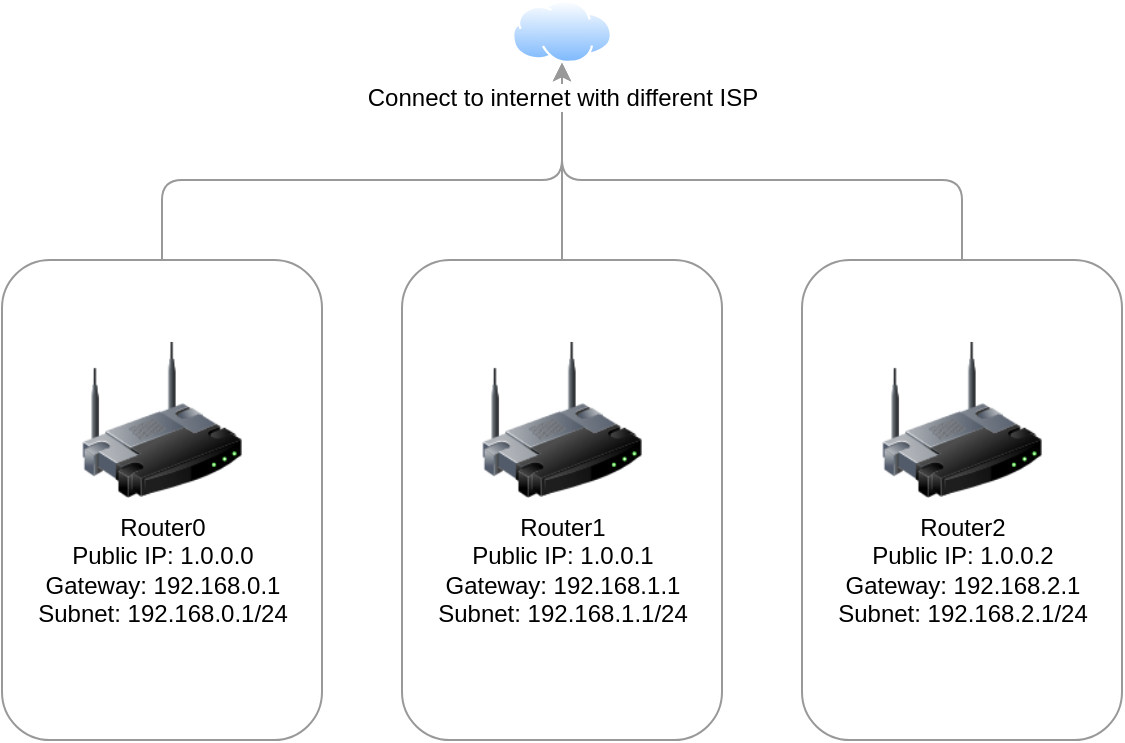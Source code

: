 <mxfile version="20.2.5" type="browser"><diagram id="ZUW7O_Pg3BpgYz4evWxd" name="第 1 页"><mxGraphModel dx="727" dy="441" grid="1" gridSize="10" guides="1" tooltips="1" connect="1" arrows="1" fold="1" page="1" pageScale="1" pageWidth="827" pageHeight="1169" math="0" shadow="0"><root><mxCell id="0"/><mxCell id="1" parent="0"/><mxCell id="HkSfvZfy7d8NkQWmi7GF-5" style="edgeStyle=orthogonalEdgeStyle;rounded=1;orthogonalLoop=1;jettySize=auto;html=1;exitX=0.5;exitY=0;exitDx=0;exitDy=0;entryX=0.5;entryY=1;entryDx=0;entryDy=0;strokeColor=#999999;" edge="1" parent="1" source="ij22ylSeylP9hmKgrWC_-6" target="HkSfvZfy7d8NkQWmi7GF-1"><mxGeometry relative="1" as="geometry"><Array as="points"><mxPoint x="560" y="120"/><mxPoint x="360" y="120"/></Array></mxGeometry></mxCell><mxCell id="ij22ylSeylP9hmKgrWC_-6" value="" style="rounded=1;whiteSpace=wrap;html=1;fillColor=none;strokeColor=#999999;" parent="1" vertex="1"><mxGeometry x="480" y="160" width="160" height="240" as="geometry"/></mxCell><mxCell id="HkSfvZfy7d8NkQWmi7GF-4" style="edgeStyle=orthogonalEdgeStyle;rounded=1;orthogonalLoop=1;jettySize=auto;html=1;exitX=0.5;exitY=0;exitDx=0;exitDy=0;entryX=0.5;entryY=1;entryDx=0;entryDy=0;strokeColor=#999999;" edge="1" parent="1" source="ij22ylSeylP9hmKgrWC_-5" target="HkSfvZfy7d8NkQWmi7GF-1"><mxGeometry relative="1" as="geometry"/></mxCell><mxCell id="ij22ylSeylP9hmKgrWC_-5" value="" style="rounded=1;whiteSpace=wrap;html=1;fillColor=none;strokeColor=#999999;" parent="1" vertex="1"><mxGeometry x="280" y="160" width="160" height="240" as="geometry"/></mxCell><mxCell id="HkSfvZfy7d8NkQWmi7GF-2" style="edgeStyle=orthogonalEdgeStyle;rounded=1;orthogonalLoop=1;jettySize=auto;html=1;exitX=0.5;exitY=0;exitDx=0;exitDy=0;strokeColor=#999999;" edge="1" parent="1" source="ij22ylSeylP9hmKgrWC_-4" target="HkSfvZfy7d8NkQWmi7GF-1"><mxGeometry relative="1" as="geometry"><Array as="points"><mxPoint x="160" y="120"/><mxPoint x="360" y="120"/></Array></mxGeometry></mxCell><mxCell id="ij22ylSeylP9hmKgrWC_-4" value="" style="rounded=1;whiteSpace=wrap;html=1;fillColor=none;strokeColor=#999999;" parent="1" vertex="1"><mxGeometry x="80" y="160" width="160" height="240" as="geometry"/></mxCell><mxCell id="ij22ylSeylP9hmKgrWC_-1" value="Router0&lt;br&gt;Public IP: 1.0.0.0&lt;br&gt;Gateway: 192.168.0.1&lt;br&gt;Subnet: 192.168.0.1/24" style="image;html=1;image=img/lib/clip_art/networking/Wireless_Router_128x128.png;strokeColor=#999999;" parent="1" vertex="1"><mxGeometry x="120" y="200" width="80" height="80" as="geometry"/></mxCell><mxCell id="ij22ylSeylP9hmKgrWC_-2" value="Router1&lt;br&gt;Public IP: 1.0.0.1&lt;br&gt;Gateway: 192.168.1.1&lt;br&gt;Subnet: 192.168.1.1/24" style="image;html=1;image=img/lib/clip_art/networking/Wireless_Router_128x128.png;strokeColor=#999999;" parent="1" vertex="1"><mxGeometry x="320" y="200" width="80" height="80" as="geometry"/></mxCell><mxCell id="ij22ylSeylP9hmKgrWC_-3" value="Router2&lt;br&gt;Public IP: 1.0.0.2&lt;br&gt;Gateway: 192.168.2.1&lt;br&gt;Subnet: 192.168.2.1/24" style="image;html=1;image=img/lib/clip_art/networking/Wireless_Router_128x128.png;strokeColor=#999999;" parent="1" vertex="1"><mxGeometry x="520" y="200" width="80" height="80" as="geometry"/></mxCell><mxCell id="HkSfvZfy7d8NkQWmi7GF-1" value="Connect to internet with different ISP" style="aspect=fixed;perimeter=ellipsePerimeter;html=1;align=center;shadow=0;dashed=0;spacingTop=3;image;image=img/lib/active_directory/internet_cloud.svg;strokeColor=#999999;" vertex="1" parent="1"><mxGeometry x="335" y="30" width="50" height="31.5" as="geometry"/></mxCell></root></mxGraphModel></diagram></mxfile>